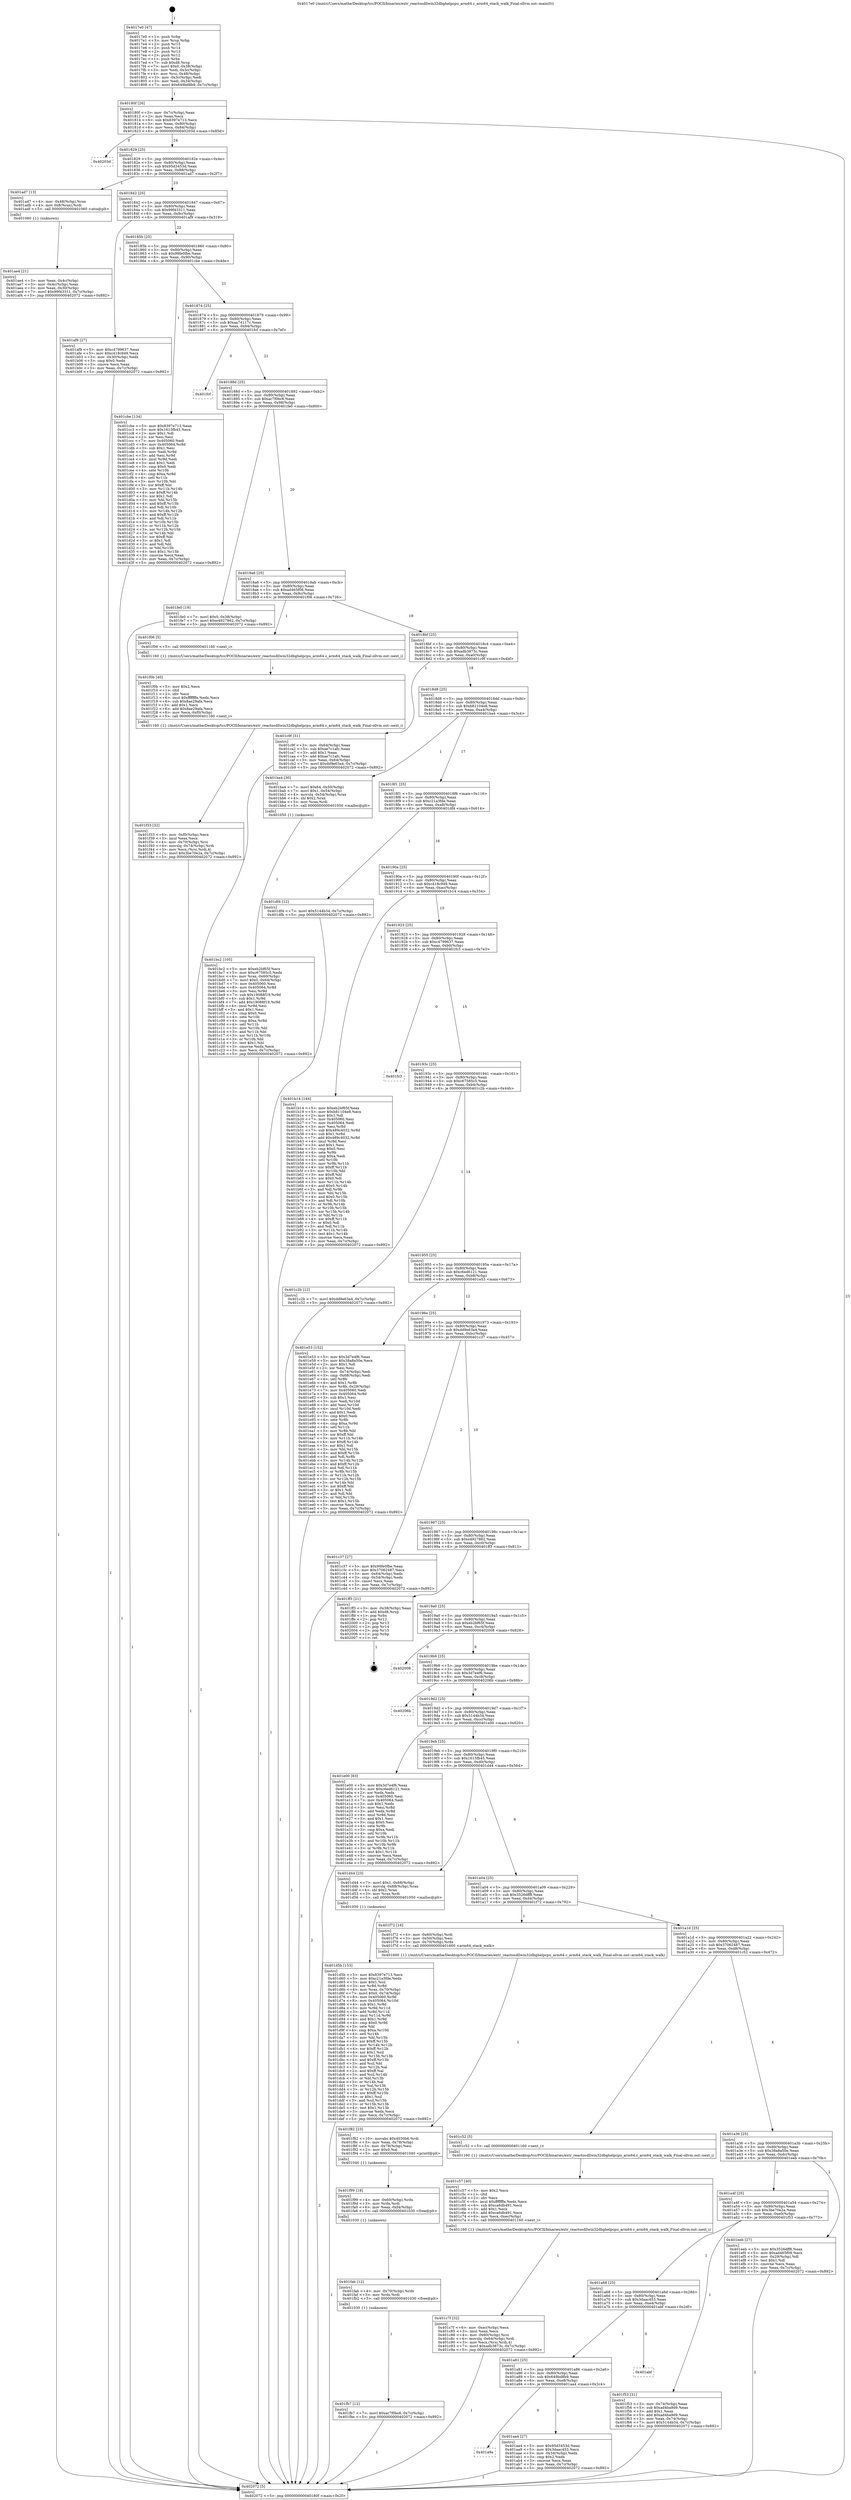 digraph "0x4017e0" {
  label = "0x4017e0 (/mnt/c/Users/mathe/Desktop/tcc/POCII/binaries/extr_reactosdllwin32dbghelpcpu_arm64.c_arm64_stack_walk_Final-ollvm.out::main(0))"
  labelloc = "t"
  node[shape=record]

  Entry [label="",width=0.3,height=0.3,shape=circle,fillcolor=black,style=filled]
  "0x40180f" [label="{
     0x40180f [26]\l
     | [instrs]\l
     &nbsp;&nbsp;0x40180f \<+3\>: mov -0x7c(%rbp),%eax\l
     &nbsp;&nbsp;0x401812 \<+2\>: mov %eax,%ecx\l
     &nbsp;&nbsp;0x401814 \<+6\>: sub $0x8397e713,%ecx\l
     &nbsp;&nbsp;0x40181a \<+3\>: mov %eax,-0x80(%rbp)\l
     &nbsp;&nbsp;0x40181d \<+6\>: mov %ecx,-0x84(%rbp)\l
     &nbsp;&nbsp;0x401823 \<+6\>: je 000000000040203d \<main+0x85d\>\l
  }"]
  "0x40203d" [label="{
     0x40203d\l
  }", style=dashed]
  "0x401829" [label="{
     0x401829 [25]\l
     | [instrs]\l
     &nbsp;&nbsp;0x401829 \<+5\>: jmp 000000000040182e \<main+0x4e\>\l
     &nbsp;&nbsp;0x40182e \<+3\>: mov -0x80(%rbp),%eax\l
     &nbsp;&nbsp;0x401831 \<+5\>: sub $0x95d3453d,%eax\l
     &nbsp;&nbsp;0x401836 \<+6\>: mov %eax,-0x88(%rbp)\l
     &nbsp;&nbsp;0x40183c \<+6\>: je 0000000000401ad7 \<main+0x2f7\>\l
  }"]
  Exit [label="",width=0.3,height=0.3,shape=circle,fillcolor=black,style=filled,peripheries=2]
  "0x401ad7" [label="{
     0x401ad7 [13]\l
     | [instrs]\l
     &nbsp;&nbsp;0x401ad7 \<+4\>: mov -0x48(%rbp),%rax\l
     &nbsp;&nbsp;0x401adb \<+4\>: mov 0x8(%rax),%rdi\l
     &nbsp;&nbsp;0x401adf \<+5\>: call 0000000000401060 \<atoi@plt\>\l
     | [calls]\l
     &nbsp;&nbsp;0x401060 \{1\} (unknown)\l
  }"]
  "0x401842" [label="{
     0x401842 [25]\l
     | [instrs]\l
     &nbsp;&nbsp;0x401842 \<+5\>: jmp 0000000000401847 \<main+0x67\>\l
     &nbsp;&nbsp;0x401847 \<+3\>: mov -0x80(%rbp),%eax\l
     &nbsp;&nbsp;0x40184a \<+5\>: sub $0x99f43311,%eax\l
     &nbsp;&nbsp;0x40184f \<+6\>: mov %eax,-0x8c(%rbp)\l
     &nbsp;&nbsp;0x401855 \<+6\>: je 0000000000401af9 \<main+0x319\>\l
  }"]
  "0x401fb7" [label="{
     0x401fb7 [12]\l
     | [instrs]\l
     &nbsp;&nbsp;0x401fb7 \<+7\>: movl $0xac7f0bc6,-0x7c(%rbp)\l
     &nbsp;&nbsp;0x401fbe \<+5\>: jmp 0000000000402072 \<main+0x892\>\l
  }"]
  "0x401af9" [label="{
     0x401af9 [27]\l
     | [instrs]\l
     &nbsp;&nbsp;0x401af9 \<+5\>: mov $0xc4799637,%eax\l
     &nbsp;&nbsp;0x401afe \<+5\>: mov $0xc418c949,%ecx\l
     &nbsp;&nbsp;0x401b03 \<+3\>: mov -0x30(%rbp),%edx\l
     &nbsp;&nbsp;0x401b06 \<+3\>: cmp $0x0,%edx\l
     &nbsp;&nbsp;0x401b09 \<+3\>: cmove %ecx,%eax\l
     &nbsp;&nbsp;0x401b0c \<+3\>: mov %eax,-0x7c(%rbp)\l
     &nbsp;&nbsp;0x401b0f \<+5\>: jmp 0000000000402072 \<main+0x892\>\l
  }"]
  "0x40185b" [label="{
     0x40185b [25]\l
     | [instrs]\l
     &nbsp;&nbsp;0x40185b \<+5\>: jmp 0000000000401860 \<main+0x80\>\l
     &nbsp;&nbsp;0x401860 \<+3\>: mov -0x80(%rbp),%eax\l
     &nbsp;&nbsp;0x401863 \<+5\>: sub $0x99fe0fbe,%eax\l
     &nbsp;&nbsp;0x401868 \<+6\>: mov %eax,-0x90(%rbp)\l
     &nbsp;&nbsp;0x40186e \<+6\>: je 0000000000401cbe \<main+0x4de\>\l
  }"]
  "0x401fab" [label="{
     0x401fab [12]\l
     | [instrs]\l
     &nbsp;&nbsp;0x401fab \<+4\>: mov -0x70(%rbp),%rdx\l
     &nbsp;&nbsp;0x401faf \<+3\>: mov %rdx,%rdi\l
     &nbsp;&nbsp;0x401fb2 \<+5\>: call 0000000000401030 \<free@plt\>\l
     | [calls]\l
     &nbsp;&nbsp;0x401030 \{1\} (unknown)\l
  }"]
  "0x401cbe" [label="{
     0x401cbe [134]\l
     | [instrs]\l
     &nbsp;&nbsp;0x401cbe \<+5\>: mov $0x8397e713,%eax\l
     &nbsp;&nbsp;0x401cc3 \<+5\>: mov $0x1615fb45,%ecx\l
     &nbsp;&nbsp;0x401cc8 \<+2\>: mov $0x1,%dl\l
     &nbsp;&nbsp;0x401cca \<+2\>: xor %esi,%esi\l
     &nbsp;&nbsp;0x401ccc \<+7\>: mov 0x405060,%edi\l
     &nbsp;&nbsp;0x401cd3 \<+8\>: mov 0x405064,%r8d\l
     &nbsp;&nbsp;0x401cdb \<+3\>: sub $0x1,%esi\l
     &nbsp;&nbsp;0x401cde \<+3\>: mov %edi,%r9d\l
     &nbsp;&nbsp;0x401ce1 \<+3\>: add %esi,%r9d\l
     &nbsp;&nbsp;0x401ce4 \<+4\>: imul %r9d,%edi\l
     &nbsp;&nbsp;0x401ce8 \<+3\>: and $0x1,%edi\l
     &nbsp;&nbsp;0x401ceb \<+3\>: cmp $0x0,%edi\l
     &nbsp;&nbsp;0x401cee \<+4\>: sete %r10b\l
     &nbsp;&nbsp;0x401cf2 \<+4\>: cmp $0xa,%r8d\l
     &nbsp;&nbsp;0x401cf6 \<+4\>: setl %r11b\l
     &nbsp;&nbsp;0x401cfa \<+3\>: mov %r10b,%bl\l
     &nbsp;&nbsp;0x401cfd \<+3\>: xor $0xff,%bl\l
     &nbsp;&nbsp;0x401d00 \<+3\>: mov %r11b,%r14b\l
     &nbsp;&nbsp;0x401d03 \<+4\>: xor $0xff,%r14b\l
     &nbsp;&nbsp;0x401d07 \<+3\>: xor $0x1,%dl\l
     &nbsp;&nbsp;0x401d0a \<+3\>: mov %bl,%r15b\l
     &nbsp;&nbsp;0x401d0d \<+4\>: and $0xff,%r15b\l
     &nbsp;&nbsp;0x401d11 \<+3\>: and %dl,%r10b\l
     &nbsp;&nbsp;0x401d14 \<+3\>: mov %r14b,%r12b\l
     &nbsp;&nbsp;0x401d17 \<+4\>: and $0xff,%r12b\l
     &nbsp;&nbsp;0x401d1b \<+3\>: and %dl,%r11b\l
     &nbsp;&nbsp;0x401d1e \<+3\>: or %r10b,%r15b\l
     &nbsp;&nbsp;0x401d21 \<+3\>: or %r11b,%r12b\l
     &nbsp;&nbsp;0x401d24 \<+3\>: xor %r12b,%r15b\l
     &nbsp;&nbsp;0x401d27 \<+3\>: or %r14b,%bl\l
     &nbsp;&nbsp;0x401d2a \<+3\>: xor $0xff,%bl\l
     &nbsp;&nbsp;0x401d2d \<+3\>: or $0x1,%dl\l
     &nbsp;&nbsp;0x401d30 \<+2\>: and %dl,%bl\l
     &nbsp;&nbsp;0x401d32 \<+3\>: or %bl,%r15b\l
     &nbsp;&nbsp;0x401d35 \<+4\>: test $0x1,%r15b\l
     &nbsp;&nbsp;0x401d39 \<+3\>: cmovne %ecx,%eax\l
     &nbsp;&nbsp;0x401d3c \<+3\>: mov %eax,-0x7c(%rbp)\l
     &nbsp;&nbsp;0x401d3f \<+5\>: jmp 0000000000402072 \<main+0x892\>\l
  }"]
  "0x401874" [label="{
     0x401874 [25]\l
     | [instrs]\l
     &nbsp;&nbsp;0x401874 \<+5\>: jmp 0000000000401879 \<main+0x99\>\l
     &nbsp;&nbsp;0x401879 \<+3\>: mov -0x80(%rbp),%eax\l
     &nbsp;&nbsp;0x40187c \<+5\>: sub $0xaa74117c,%eax\l
     &nbsp;&nbsp;0x401881 \<+6\>: mov %eax,-0x94(%rbp)\l
     &nbsp;&nbsp;0x401887 \<+6\>: je 0000000000401fcf \<main+0x7ef\>\l
  }"]
  "0x401f99" [label="{
     0x401f99 [18]\l
     | [instrs]\l
     &nbsp;&nbsp;0x401f99 \<+4\>: mov -0x60(%rbp),%rdx\l
     &nbsp;&nbsp;0x401f9d \<+3\>: mov %rdx,%rdi\l
     &nbsp;&nbsp;0x401fa0 \<+6\>: mov %eax,-0xf4(%rbp)\l
     &nbsp;&nbsp;0x401fa6 \<+5\>: call 0000000000401030 \<free@plt\>\l
     | [calls]\l
     &nbsp;&nbsp;0x401030 \{1\} (unknown)\l
  }"]
  "0x401fcf" [label="{
     0x401fcf\l
  }", style=dashed]
  "0x40188d" [label="{
     0x40188d [25]\l
     | [instrs]\l
     &nbsp;&nbsp;0x40188d \<+5\>: jmp 0000000000401892 \<main+0xb2\>\l
     &nbsp;&nbsp;0x401892 \<+3\>: mov -0x80(%rbp),%eax\l
     &nbsp;&nbsp;0x401895 \<+5\>: sub $0xac7f0bc6,%eax\l
     &nbsp;&nbsp;0x40189a \<+6\>: mov %eax,-0x98(%rbp)\l
     &nbsp;&nbsp;0x4018a0 \<+6\>: je 0000000000401fe0 \<main+0x800\>\l
  }"]
  "0x401f82" [label="{
     0x401f82 [23]\l
     | [instrs]\l
     &nbsp;&nbsp;0x401f82 \<+10\>: movabs $0x4030b6,%rdi\l
     &nbsp;&nbsp;0x401f8c \<+3\>: mov %eax,-0x78(%rbp)\l
     &nbsp;&nbsp;0x401f8f \<+3\>: mov -0x78(%rbp),%esi\l
     &nbsp;&nbsp;0x401f92 \<+2\>: mov $0x0,%al\l
     &nbsp;&nbsp;0x401f94 \<+5\>: call 0000000000401040 \<printf@plt\>\l
     | [calls]\l
     &nbsp;&nbsp;0x401040 \{1\} (unknown)\l
  }"]
  "0x401fe0" [label="{
     0x401fe0 [19]\l
     | [instrs]\l
     &nbsp;&nbsp;0x401fe0 \<+7\>: movl $0x0,-0x38(%rbp)\l
     &nbsp;&nbsp;0x401fe7 \<+7\>: movl $0xe4927862,-0x7c(%rbp)\l
     &nbsp;&nbsp;0x401fee \<+5\>: jmp 0000000000402072 \<main+0x892\>\l
  }"]
  "0x4018a6" [label="{
     0x4018a6 [25]\l
     | [instrs]\l
     &nbsp;&nbsp;0x4018a6 \<+5\>: jmp 00000000004018ab \<main+0xcb\>\l
     &nbsp;&nbsp;0x4018ab \<+3\>: mov -0x80(%rbp),%eax\l
     &nbsp;&nbsp;0x4018ae \<+5\>: sub $0xad465f08,%eax\l
     &nbsp;&nbsp;0x4018b3 \<+6\>: mov %eax,-0x9c(%rbp)\l
     &nbsp;&nbsp;0x4018b9 \<+6\>: je 0000000000401f06 \<main+0x726\>\l
  }"]
  "0x401f33" [label="{
     0x401f33 [32]\l
     | [instrs]\l
     &nbsp;&nbsp;0x401f33 \<+6\>: mov -0xf0(%rbp),%ecx\l
     &nbsp;&nbsp;0x401f39 \<+3\>: imul %eax,%ecx\l
     &nbsp;&nbsp;0x401f3c \<+4\>: mov -0x70(%rbp),%rsi\l
     &nbsp;&nbsp;0x401f40 \<+4\>: movslq -0x74(%rbp),%rdi\l
     &nbsp;&nbsp;0x401f44 \<+3\>: mov %ecx,(%rsi,%rdi,4)\l
     &nbsp;&nbsp;0x401f47 \<+7\>: movl $0x3be70e2a,-0x7c(%rbp)\l
     &nbsp;&nbsp;0x401f4e \<+5\>: jmp 0000000000402072 \<main+0x892\>\l
  }"]
  "0x401f06" [label="{
     0x401f06 [5]\l
     | [instrs]\l
     &nbsp;&nbsp;0x401f06 \<+5\>: call 0000000000401160 \<next_i\>\l
     | [calls]\l
     &nbsp;&nbsp;0x401160 \{1\} (/mnt/c/Users/mathe/Desktop/tcc/POCII/binaries/extr_reactosdllwin32dbghelpcpu_arm64.c_arm64_stack_walk_Final-ollvm.out::next_i)\l
  }"]
  "0x4018bf" [label="{
     0x4018bf [25]\l
     | [instrs]\l
     &nbsp;&nbsp;0x4018bf \<+5\>: jmp 00000000004018c4 \<main+0xe4\>\l
     &nbsp;&nbsp;0x4018c4 \<+3\>: mov -0x80(%rbp),%eax\l
     &nbsp;&nbsp;0x4018c7 \<+5\>: sub $0xadb3873c,%eax\l
     &nbsp;&nbsp;0x4018cc \<+6\>: mov %eax,-0xa0(%rbp)\l
     &nbsp;&nbsp;0x4018d2 \<+6\>: je 0000000000401c9f \<main+0x4bf\>\l
  }"]
  "0x401f0b" [label="{
     0x401f0b [40]\l
     | [instrs]\l
     &nbsp;&nbsp;0x401f0b \<+5\>: mov $0x2,%ecx\l
     &nbsp;&nbsp;0x401f10 \<+1\>: cltd\l
     &nbsp;&nbsp;0x401f11 \<+2\>: idiv %ecx\l
     &nbsp;&nbsp;0x401f13 \<+6\>: imul $0xfffffffe,%edx,%ecx\l
     &nbsp;&nbsp;0x401f19 \<+6\>: sub $0x8ae29afa,%ecx\l
     &nbsp;&nbsp;0x401f1f \<+3\>: add $0x1,%ecx\l
     &nbsp;&nbsp;0x401f22 \<+6\>: add $0x8ae29afa,%ecx\l
     &nbsp;&nbsp;0x401f28 \<+6\>: mov %ecx,-0xf0(%rbp)\l
     &nbsp;&nbsp;0x401f2e \<+5\>: call 0000000000401160 \<next_i\>\l
     | [calls]\l
     &nbsp;&nbsp;0x401160 \{1\} (/mnt/c/Users/mathe/Desktop/tcc/POCII/binaries/extr_reactosdllwin32dbghelpcpu_arm64.c_arm64_stack_walk_Final-ollvm.out::next_i)\l
  }"]
  "0x401c9f" [label="{
     0x401c9f [31]\l
     | [instrs]\l
     &nbsp;&nbsp;0x401c9f \<+3\>: mov -0x64(%rbp),%eax\l
     &nbsp;&nbsp;0x401ca2 \<+5\>: sub $0xae7c1afc,%eax\l
     &nbsp;&nbsp;0x401ca7 \<+3\>: add $0x1,%eax\l
     &nbsp;&nbsp;0x401caa \<+5\>: add $0xae7c1afc,%eax\l
     &nbsp;&nbsp;0x401caf \<+3\>: mov %eax,-0x64(%rbp)\l
     &nbsp;&nbsp;0x401cb2 \<+7\>: movl $0xdd9e63a4,-0x7c(%rbp)\l
     &nbsp;&nbsp;0x401cb9 \<+5\>: jmp 0000000000402072 \<main+0x892\>\l
  }"]
  "0x4018d8" [label="{
     0x4018d8 [25]\l
     | [instrs]\l
     &nbsp;&nbsp;0x4018d8 \<+5\>: jmp 00000000004018dd \<main+0xfd\>\l
     &nbsp;&nbsp;0x4018dd \<+3\>: mov -0x80(%rbp),%eax\l
     &nbsp;&nbsp;0x4018e0 \<+5\>: sub $0xb81104e8,%eax\l
     &nbsp;&nbsp;0x4018e5 \<+6\>: mov %eax,-0xa4(%rbp)\l
     &nbsp;&nbsp;0x4018eb \<+6\>: je 0000000000401ba4 \<main+0x3c4\>\l
  }"]
  "0x401d5b" [label="{
     0x401d5b [153]\l
     | [instrs]\l
     &nbsp;&nbsp;0x401d5b \<+5\>: mov $0x8397e713,%ecx\l
     &nbsp;&nbsp;0x401d60 \<+5\>: mov $0xc21a3fde,%edx\l
     &nbsp;&nbsp;0x401d65 \<+3\>: mov $0x1,%sil\l
     &nbsp;&nbsp;0x401d68 \<+3\>: xor %r8d,%r8d\l
     &nbsp;&nbsp;0x401d6b \<+4\>: mov %rax,-0x70(%rbp)\l
     &nbsp;&nbsp;0x401d6f \<+7\>: movl $0x0,-0x74(%rbp)\l
     &nbsp;&nbsp;0x401d76 \<+8\>: mov 0x405060,%r9d\l
     &nbsp;&nbsp;0x401d7e \<+8\>: mov 0x405064,%r10d\l
     &nbsp;&nbsp;0x401d86 \<+4\>: sub $0x1,%r8d\l
     &nbsp;&nbsp;0x401d8a \<+3\>: mov %r9d,%r11d\l
     &nbsp;&nbsp;0x401d8d \<+3\>: add %r8d,%r11d\l
     &nbsp;&nbsp;0x401d90 \<+4\>: imul %r11d,%r9d\l
     &nbsp;&nbsp;0x401d94 \<+4\>: and $0x1,%r9d\l
     &nbsp;&nbsp;0x401d98 \<+4\>: cmp $0x0,%r9d\l
     &nbsp;&nbsp;0x401d9c \<+3\>: sete %bl\l
     &nbsp;&nbsp;0x401d9f \<+4\>: cmp $0xa,%r10d\l
     &nbsp;&nbsp;0x401da3 \<+4\>: setl %r14b\l
     &nbsp;&nbsp;0x401da7 \<+3\>: mov %bl,%r15b\l
     &nbsp;&nbsp;0x401daa \<+4\>: xor $0xff,%r15b\l
     &nbsp;&nbsp;0x401dae \<+3\>: mov %r14b,%r12b\l
     &nbsp;&nbsp;0x401db1 \<+4\>: xor $0xff,%r12b\l
     &nbsp;&nbsp;0x401db5 \<+4\>: xor $0x1,%sil\l
     &nbsp;&nbsp;0x401db9 \<+3\>: mov %r15b,%r13b\l
     &nbsp;&nbsp;0x401dbc \<+4\>: and $0xff,%r13b\l
     &nbsp;&nbsp;0x401dc0 \<+3\>: and %sil,%bl\l
     &nbsp;&nbsp;0x401dc3 \<+3\>: mov %r12b,%al\l
     &nbsp;&nbsp;0x401dc6 \<+2\>: and $0xff,%al\l
     &nbsp;&nbsp;0x401dc8 \<+3\>: and %sil,%r14b\l
     &nbsp;&nbsp;0x401dcb \<+3\>: or %bl,%r13b\l
     &nbsp;&nbsp;0x401dce \<+3\>: or %r14b,%al\l
     &nbsp;&nbsp;0x401dd1 \<+3\>: xor %al,%r13b\l
     &nbsp;&nbsp;0x401dd4 \<+3\>: or %r12b,%r15b\l
     &nbsp;&nbsp;0x401dd7 \<+4\>: xor $0xff,%r15b\l
     &nbsp;&nbsp;0x401ddb \<+4\>: or $0x1,%sil\l
     &nbsp;&nbsp;0x401ddf \<+3\>: and %sil,%r15b\l
     &nbsp;&nbsp;0x401de2 \<+3\>: or %r15b,%r13b\l
     &nbsp;&nbsp;0x401de5 \<+4\>: test $0x1,%r13b\l
     &nbsp;&nbsp;0x401de9 \<+3\>: cmovne %edx,%ecx\l
     &nbsp;&nbsp;0x401dec \<+3\>: mov %ecx,-0x7c(%rbp)\l
     &nbsp;&nbsp;0x401def \<+5\>: jmp 0000000000402072 \<main+0x892\>\l
  }"]
  "0x401ba4" [label="{
     0x401ba4 [30]\l
     | [instrs]\l
     &nbsp;&nbsp;0x401ba4 \<+7\>: movl $0x64,-0x50(%rbp)\l
     &nbsp;&nbsp;0x401bab \<+7\>: movl $0x1,-0x54(%rbp)\l
     &nbsp;&nbsp;0x401bb2 \<+4\>: movslq -0x54(%rbp),%rax\l
     &nbsp;&nbsp;0x401bb6 \<+4\>: shl $0x2,%rax\l
     &nbsp;&nbsp;0x401bba \<+3\>: mov %rax,%rdi\l
     &nbsp;&nbsp;0x401bbd \<+5\>: call 0000000000401050 \<malloc@plt\>\l
     | [calls]\l
     &nbsp;&nbsp;0x401050 \{1\} (unknown)\l
  }"]
  "0x4018f1" [label="{
     0x4018f1 [25]\l
     | [instrs]\l
     &nbsp;&nbsp;0x4018f1 \<+5\>: jmp 00000000004018f6 \<main+0x116\>\l
     &nbsp;&nbsp;0x4018f6 \<+3\>: mov -0x80(%rbp),%eax\l
     &nbsp;&nbsp;0x4018f9 \<+5\>: sub $0xc21a3fde,%eax\l
     &nbsp;&nbsp;0x4018fe \<+6\>: mov %eax,-0xa8(%rbp)\l
     &nbsp;&nbsp;0x401904 \<+6\>: je 0000000000401df4 \<main+0x614\>\l
  }"]
  "0x401c7f" [label="{
     0x401c7f [32]\l
     | [instrs]\l
     &nbsp;&nbsp;0x401c7f \<+6\>: mov -0xec(%rbp),%ecx\l
     &nbsp;&nbsp;0x401c85 \<+3\>: imul %eax,%ecx\l
     &nbsp;&nbsp;0x401c88 \<+4\>: mov -0x60(%rbp),%rsi\l
     &nbsp;&nbsp;0x401c8c \<+4\>: movslq -0x64(%rbp),%rdi\l
     &nbsp;&nbsp;0x401c90 \<+3\>: mov %ecx,(%rsi,%rdi,4)\l
     &nbsp;&nbsp;0x401c93 \<+7\>: movl $0xadb3873c,-0x7c(%rbp)\l
     &nbsp;&nbsp;0x401c9a \<+5\>: jmp 0000000000402072 \<main+0x892\>\l
  }"]
  "0x401df4" [label="{
     0x401df4 [12]\l
     | [instrs]\l
     &nbsp;&nbsp;0x401df4 \<+7\>: movl $0x5144b34,-0x7c(%rbp)\l
     &nbsp;&nbsp;0x401dfb \<+5\>: jmp 0000000000402072 \<main+0x892\>\l
  }"]
  "0x40190a" [label="{
     0x40190a [25]\l
     | [instrs]\l
     &nbsp;&nbsp;0x40190a \<+5\>: jmp 000000000040190f \<main+0x12f\>\l
     &nbsp;&nbsp;0x40190f \<+3\>: mov -0x80(%rbp),%eax\l
     &nbsp;&nbsp;0x401912 \<+5\>: sub $0xc418c949,%eax\l
     &nbsp;&nbsp;0x401917 \<+6\>: mov %eax,-0xac(%rbp)\l
     &nbsp;&nbsp;0x40191d \<+6\>: je 0000000000401b14 \<main+0x334\>\l
  }"]
  "0x401c57" [label="{
     0x401c57 [40]\l
     | [instrs]\l
     &nbsp;&nbsp;0x401c57 \<+5\>: mov $0x2,%ecx\l
     &nbsp;&nbsp;0x401c5c \<+1\>: cltd\l
     &nbsp;&nbsp;0x401c5d \<+2\>: idiv %ecx\l
     &nbsp;&nbsp;0x401c5f \<+6\>: imul $0xfffffffe,%edx,%ecx\l
     &nbsp;&nbsp;0x401c65 \<+6\>: sub $0xca6db491,%ecx\l
     &nbsp;&nbsp;0x401c6b \<+3\>: add $0x1,%ecx\l
     &nbsp;&nbsp;0x401c6e \<+6\>: add $0xca6db491,%ecx\l
     &nbsp;&nbsp;0x401c74 \<+6\>: mov %ecx,-0xec(%rbp)\l
     &nbsp;&nbsp;0x401c7a \<+5\>: call 0000000000401160 \<next_i\>\l
     | [calls]\l
     &nbsp;&nbsp;0x401160 \{1\} (/mnt/c/Users/mathe/Desktop/tcc/POCII/binaries/extr_reactosdllwin32dbghelpcpu_arm64.c_arm64_stack_walk_Final-ollvm.out::next_i)\l
  }"]
  "0x401b14" [label="{
     0x401b14 [144]\l
     | [instrs]\l
     &nbsp;&nbsp;0x401b14 \<+5\>: mov $0xeb2bf65f,%eax\l
     &nbsp;&nbsp;0x401b19 \<+5\>: mov $0xb81104e8,%ecx\l
     &nbsp;&nbsp;0x401b1e \<+2\>: mov $0x1,%dl\l
     &nbsp;&nbsp;0x401b20 \<+7\>: mov 0x405060,%esi\l
     &nbsp;&nbsp;0x401b27 \<+7\>: mov 0x405064,%edi\l
     &nbsp;&nbsp;0x401b2e \<+3\>: mov %esi,%r8d\l
     &nbsp;&nbsp;0x401b31 \<+7\>: sub $0x489c4032,%r8d\l
     &nbsp;&nbsp;0x401b38 \<+4\>: sub $0x1,%r8d\l
     &nbsp;&nbsp;0x401b3c \<+7\>: add $0x489c4032,%r8d\l
     &nbsp;&nbsp;0x401b43 \<+4\>: imul %r8d,%esi\l
     &nbsp;&nbsp;0x401b47 \<+3\>: and $0x1,%esi\l
     &nbsp;&nbsp;0x401b4a \<+3\>: cmp $0x0,%esi\l
     &nbsp;&nbsp;0x401b4d \<+4\>: sete %r9b\l
     &nbsp;&nbsp;0x401b51 \<+3\>: cmp $0xa,%edi\l
     &nbsp;&nbsp;0x401b54 \<+4\>: setl %r10b\l
     &nbsp;&nbsp;0x401b58 \<+3\>: mov %r9b,%r11b\l
     &nbsp;&nbsp;0x401b5b \<+4\>: xor $0xff,%r11b\l
     &nbsp;&nbsp;0x401b5f \<+3\>: mov %r10b,%bl\l
     &nbsp;&nbsp;0x401b62 \<+3\>: xor $0xff,%bl\l
     &nbsp;&nbsp;0x401b65 \<+3\>: xor $0x0,%dl\l
     &nbsp;&nbsp;0x401b68 \<+3\>: mov %r11b,%r14b\l
     &nbsp;&nbsp;0x401b6b \<+4\>: and $0x0,%r14b\l
     &nbsp;&nbsp;0x401b6f \<+3\>: and %dl,%r9b\l
     &nbsp;&nbsp;0x401b72 \<+3\>: mov %bl,%r15b\l
     &nbsp;&nbsp;0x401b75 \<+4\>: and $0x0,%r15b\l
     &nbsp;&nbsp;0x401b79 \<+3\>: and %dl,%r10b\l
     &nbsp;&nbsp;0x401b7c \<+3\>: or %r9b,%r14b\l
     &nbsp;&nbsp;0x401b7f \<+3\>: or %r10b,%r15b\l
     &nbsp;&nbsp;0x401b82 \<+3\>: xor %r15b,%r14b\l
     &nbsp;&nbsp;0x401b85 \<+3\>: or %bl,%r11b\l
     &nbsp;&nbsp;0x401b88 \<+4\>: xor $0xff,%r11b\l
     &nbsp;&nbsp;0x401b8c \<+3\>: or $0x0,%dl\l
     &nbsp;&nbsp;0x401b8f \<+3\>: and %dl,%r11b\l
     &nbsp;&nbsp;0x401b92 \<+3\>: or %r11b,%r14b\l
     &nbsp;&nbsp;0x401b95 \<+4\>: test $0x1,%r14b\l
     &nbsp;&nbsp;0x401b99 \<+3\>: cmovne %ecx,%eax\l
     &nbsp;&nbsp;0x401b9c \<+3\>: mov %eax,-0x7c(%rbp)\l
     &nbsp;&nbsp;0x401b9f \<+5\>: jmp 0000000000402072 \<main+0x892\>\l
  }"]
  "0x401923" [label="{
     0x401923 [25]\l
     | [instrs]\l
     &nbsp;&nbsp;0x401923 \<+5\>: jmp 0000000000401928 \<main+0x148\>\l
     &nbsp;&nbsp;0x401928 \<+3\>: mov -0x80(%rbp),%eax\l
     &nbsp;&nbsp;0x40192b \<+5\>: sub $0xc4799637,%eax\l
     &nbsp;&nbsp;0x401930 \<+6\>: mov %eax,-0xb0(%rbp)\l
     &nbsp;&nbsp;0x401936 \<+6\>: je 0000000000401fc3 \<main+0x7e3\>\l
  }"]
  "0x401bc2" [label="{
     0x401bc2 [105]\l
     | [instrs]\l
     &nbsp;&nbsp;0x401bc2 \<+5\>: mov $0xeb2bf65f,%ecx\l
     &nbsp;&nbsp;0x401bc7 \<+5\>: mov $0xc67585c5,%edx\l
     &nbsp;&nbsp;0x401bcc \<+4\>: mov %rax,-0x60(%rbp)\l
     &nbsp;&nbsp;0x401bd0 \<+7\>: movl $0x0,-0x64(%rbp)\l
     &nbsp;&nbsp;0x401bd7 \<+7\>: mov 0x405060,%esi\l
     &nbsp;&nbsp;0x401bde \<+8\>: mov 0x405064,%r8d\l
     &nbsp;&nbsp;0x401be6 \<+3\>: mov %esi,%r9d\l
     &nbsp;&nbsp;0x401be9 \<+7\>: sub $0x19088f19,%r9d\l
     &nbsp;&nbsp;0x401bf0 \<+4\>: sub $0x1,%r9d\l
     &nbsp;&nbsp;0x401bf4 \<+7\>: add $0x19088f19,%r9d\l
     &nbsp;&nbsp;0x401bfb \<+4\>: imul %r9d,%esi\l
     &nbsp;&nbsp;0x401bff \<+3\>: and $0x1,%esi\l
     &nbsp;&nbsp;0x401c02 \<+3\>: cmp $0x0,%esi\l
     &nbsp;&nbsp;0x401c05 \<+4\>: sete %r10b\l
     &nbsp;&nbsp;0x401c09 \<+4\>: cmp $0xa,%r8d\l
     &nbsp;&nbsp;0x401c0d \<+4\>: setl %r11b\l
     &nbsp;&nbsp;0x401c11 \<+3\>: mov %r10b,%bl\l
     &nbsp;&nbsp;0x401c14 \<+3\>: and %r11b,%bl\l
     &nbsp;&nbsp;0x401c17 \<+3\>: xor %r11b,%r10b\l
     &nbsp;&nbsp;0x401c1a \<+3\>: or %r10b,%bl\l
     &nbsp;&nbsp;0x401c1d \<+3\>: test $0x1,%bl\l
     &nbsp;&nbsp;0x401c20 \<+3\>: cmovne %edx,%ecx\l
     &nbsp;&nbsp;0x401c23 \<+3\>: mov %ecx,-0x7c(%rbp)\l
     &nbsp;&nbsp;0x401c26 \<+5\>: jmp 0000000000402072 \<main+0x892\>\l
  }"]
  "0x401fc3" [label="{
     0x401fc3\l
  }", style=dashed]
  "0x40193c" [label="{
     0x40193c [25]\l
     | [instrs]\l
     &nbsp;&nbsp;0x40193c \<+5\>: jmp 0000000000401941 \<main+0x161\>\l
     &nbsp;&nbsp;0x401941 \<+3\>: mov -0x80(%rbp),%eax\l
     &nbsp;&nbsp;0x401944 \<+5\>: sub $0xc67585c5,%eax\l
     &nbsp;&nbsp;0x401949 \<+6\>: mov %eax,-0xb4(%rbp)\l
     &nbsp;&nbsp;0x40194f \<+6\>: je 0000000000401c2b \<main+0x44b\>\l
  }"]
  "0x401ae4" [label="{
     0x401ae4 [21]\l
     | [instrs]\l
     &nbsp;&nbsp;0x401ae4 \<+3\>: mov %eax,-0x4c(%rbp)\l
     &nbsp;&nbsp;0x401ae7 \<+3\>: mov -0x4c(%rbp),%eax\l
     &nbsp;&nbsp;0x401aea \<+3\>: mov %eax,-0x30(%rbp)\l
     &nbsp;&nbsp;0x401aed \<+7\>: movl $0x99f43311,-0x7c(%rbp)\l
     &nbsp;&nbsp;0x401af4 \<+5\>: jmp 0000000000402072 \<main+0x892\>\l
  }"]
  "0x401c2b" [label="{
     0x401c2b [12]\l
     | [instrs]\l
     &nbsp;&nbsp;0x401c2b \<+7\>: movl $0xdd9e63a4,-0x7c(%rbp)\l
     &nbsp;&nbsp;0x401c32 \<+5\>: jmp 0000000000402072 \<main+0x892\>\l
  }"]
  "0x401955" [label="{
     0x401955 [25]\l
     | [instrs]\l
     &nbsp;&nbsp;0x401955 \<+5\>: jmp 000000000040195a \<main+0x17a\>\l
     &nbsp;&nbsp;0x40195a \<+3\>: mov -0x80(%rbp),%eax\l
     &nbsp;&nbsp;0x40195d \<+5\>: sub $0xc6ed6121,%eax\l
     &nbsp;&nbsp;0x401962 \<+6\>: mov %eax,-0xb8(%rbp)\l
     &nbsp;&nbsp;0x401968 \<+6\>: je 0000000000401e53 \<main+0x673\>\l
  }"]
  "0x4017e0" [label="{
     0x4017e0 [47]\l
     | [instrs]\l
     &nbsp;&nbsp;0x4017e0 \<+1\>: push %rbp\l
     &nbsp;&nbsp;0x4017e1 \<+3\>: mov %rsp,%rbp\l
     &nbsp;&nbsp;0x4017e4 \<+2\>: push %r15\l
     &nbsp;&nbsp;0x4017e6 \<+2\>: push %r14\l
     &nbsp;&nbsp;0x4017e8 \<+2\>: push %r13\l
     &nbsp;&nbsp;0x4017ea \<+2\>: push %r12\l
     &nbsp;&nbsp;0x4017ec \<+1\>: push %rbx\l
     &nbsp;&nbsp;0x4017ed \<+7\>: sub $0xd8,%rsp\l
     &nbsp;&nbsp;0x4017f4 \<+7\>: movl $0x0,-0x38(%rbp)\l
     &nbsp;&nbsp;0x4017fb \<+3\>: mov %edi,-0x3c(%rbp)\l
     &nbsp;&nbsp;0x4017fe \<+4\>: mov %rsi,-0x48(%rbp)\l
     &nbsp;&nbsp;0x401802 \<+3\>: mov -0x3c(%rbp),%edi\l
     &nbsp;&nbsp;0x401805 \<+3\>: mov %edi,-0x34(%rbp)\l
     &nbsp;&nbsp;0x401808 \<+7\>: movl $0x649bd8b9,-0x7c(%rbp)\l
  }"]
  "0x401e53" [label="{
     0x401e53 [152]\l
     | [instrs]\l
     &nbsp;&nbsp;0x401e53 \<+5\>: mov $0x3d7e4f6,%eax\l
     &nbsp;&nbsp;0x401e58 \<+5\>: mov $0x38a8a50e,%ecx\l
     &nbsp;&nbsp;0x401e5d \<+2\>: mov $0x1,%dl\l
     &nbsp;&nbsp;0x401e5f \<+2\>: xor %esi,%esi\l
     &nbsp;&nbsp;0x401e61 \<+3\>: mov -0x74(%rbp),%edi\l
     &nbsp;&nbsp;0x401e64 \<+3\>: cmp -0x68(%rbp),%edi\l
     &nbsp;&nbsp;0x401e67 \<+4\>: setl %r8b\l
     &nbsp;&nbsp;0x401e6b \<+4\>: and $0x1,%r8b\l
     &nbsp;&nbsp;0x401e6f \<+4\>: mov %r8b,-0x29(%rbp)\l
     &nbsp;&nbsp;0x401e73 \<+7\>: mov 0x405060,%edi\l
     &nbsp;&nbsp;0x401e7a \<+8\>: mov 0x405064,%r9d\l
     &nbsp;&nbsp;0x401e82 \<+3\>: sub $0x1,%esi\l
     &nbsp;&nbsp;0x401e85 \<+3\>: mov %edi,%r10d\l
     &nbsp;&nbsp;0x401e88 \<+3\>: add %esi,%r10d\l
     &nbsp;&nbsp;0x401e8b \<+4\>: imul %r10d,%edi\l
     &nbsp;&nbsp;0x401e8f \<+3\>: and $0x1,%edi\l
     &nbsp;&nbsp;0x401e92 \<+3\>: cmp $0x0,%edi\l
     &nbsp;&nbsp;0x401e95 \<+4\>: sete %r8b\l
     &nbsp;&nbsp;0x401e99 \<+4\>: cmp $0xa,%r9d\l
     &nbsp;&nbsp;0x401e9d \<+4\>: setl %r11b\l
     &nbsp;&nbsp;0x401ea1 \<+3\>: mov %r8b,%bl\l
     &nbsp;&nbsp;0x401ea4 \<+3\>: xor $0xff,%bl\l
     &nbsp;&nbsp;0x401ea7 \<+3\>: mov %r11b,%r14b\l
     &nbsp;&nbsp;0x401eaa \<+4\>: xor $0xff,%r14b\l
     &nbsp;&nbsp;0x401eae \<+3\>: xor $0x1,%dl\l
     &nbsp;&nbsp;0x401eb1 \<+3\>: mov %bl,%r15b\l
     &nbsp;&nbsp;0x401eb4 \<+4\>: and $0xff,%r15b\l
     &nbsp;&nbsp;0x401eb8 \<+3\>: and %dl,%r8b\l
     &nbsp;&nbsp;0x401ebb \<+3\>: mov %r14b,%r12b\l
     &nbsp;&nbsp;0x401ebe \<+4\>: and $0xff,%r12b\l
     &nbsp;&nbsp;0x401ec2 \<+3\>: and %dl,%r11b\l
     &nbsp;&nbsp;0x401ec5 \<+3\>: or %r8b,%r15b\l
     &nbsp;&nbsp;0x401ec8 \<+3\>: or %r11b,%r12b\l
     &nbsp;&nbsp;0x401ecb \<+3\>: xor %r12b,%r15b\l
     &nbsp;&nbsp;0x401ece \<+3\>: or %r14b,%bl\l
     &nbsp;&nbsp;0x401ed1 \<+3\>: xor $0xff,%bl\l
     &nbsp;&nbsp;0x401ed4 \<+3\>: or $0x1,%dl\l
     &nbsp;&nbsp;0x401ed7 \<+2\>: and %dl,%bl\l
     &nbsp;&nbsp;0x401ed9 \<+3\>: or %bl,%r15b\l
     &nbsp;&nbsp;0x401edc \<+4\>: test $0x1,%r15b\l
     &nbsp;&nbsp;0x401ee0 \<+3\>: cmovne %ecx,%eax\l
     &nbsp;&nbsp;0x401ee3 \<+3\>: mov %eax,-0x7c(%rbp)\l
     &nbsp;&nbsp;0x401ee6 \<+5\>: jmp 0000000000402072 \<main+0x892\>\l
  }"]
  "0x40196e" [label="{
     0x40196e [25]\l
     | [instrs]\l
     &nbsp;&nbsp;0x40196e \<+5\>: jmp 0000000000401973 \<main+0x193\>\l
     &nbsp;&nbsp;0x401973 \<+3\>: mov -0x80(%rbp),%eax\l
     &nbsp;&nbsp;0x401976 \<+5\>: sub $0xdd9e63a4,%eax\l
     &nbsp;&nbsp;0x40197b \<+6\>: mov %eax,-0xbc(%rbp)\l
     &nbsp;&nbsp;0x401981 \<+6\>: je 0000000000401c37 \<main+0x457\>\l
  }"]
  "0x402072" [label="{
     0x402072 [5]\l
     | [instrs]\l
     &nbsp;&nbsp;0x402072 \<+5\>: jmp 000000000040180f \<main+0x2f\>\l
  }"]
  "0x401c37" [label="{
     0x401c37 [27]\l
     | [instrs]\l
     &nbsp;&nbsp;0x401c37 \<+5\>: mov $0x99fe0fbe,%eax\l
     &nbsp;&nbsp;0x401c3c \<+5\>: mov $0x37062487,%ecx\l
     &nbsp;&nbsp;0x401c41 \<+3\>: mov -0x64(%rbp),%edx\l
     &nbsp;&nbsp;0x401c44 \<+3\>: cmp -0x54(%rbp),%edx\l
     &nbsp;&nbsp;0x401c47 \<+3\>: cmovl %ecx,%eax\l
     &nbsp;&nbsp;0x401c4a \<+3\>: mov %eax,-0x7c(%rbp)\l
     &nbsp;&nbsp;0x401c4d \<+5\>: jmp 0000000000402072 \<main+0x892\>\l
  }"]
  "0x401987" [label="{
     0x401987 [25]\l
     | [instrs]\l
     &nbsp;&nbsp;0x401987 \<+5\>: jmp 000000000040198c \<main+0x1ac\>\l
     &nbsp;&nbsp;0x40198c \<+3\>: mov -0x80(%rbp),%eax\l
     &nbsp;&nbsp;0x40198f \<+5\>: sub $0xe4927862,%eax\l
     &nbsp;&nbsp;0x401994 \<+6\>: mov %eax,-0xc0(%rbp)\l
     &nbsp;&nbsp;0x40199a \<+6\>: je 0000000000401ff3 \<main+0x813\>\l
  }"]
  "0x401a9a" [label="{
     0x401a9a\l
  }", style=dashed]
  "0x401ff3" [label="{
     0x401ff3 [21]\l
     | [instrs]\l
     &nbsp;&nbsp;0x401ff3 \<+3\>: mov -0x38(%rbp),%eax\l
     &nbsp;&nbsp;0x401ff6 \<+7\>: add $0xd8,%rsp\l
     &nbsp;&nbsp;0x401ffd \<+1\>: pop %rbx\l
     &nbsp;&nbsp;0x401ffe \<+2\>: pop %r12\l
     &nbsp;&nbsp;0x402000 \<+2\>: pop %r13\l
     &nbsp;&nbsp;0x402002 \<+2\>: pop %r14\l
     &nbsp;&nbsp;0x402004 \<+2\>: pop %r15\l
     &nbsp;&nbsp;0x402006 \<+1\>: pop %rbp\l
     &nbsp;&nbsp;0x402007 \<+1\>: ret\l
  }"]
  "0x4019a0" [label="{
     0x4019a0 [25]\l
     | [instrs]\l
     &nbsp;&nbsp;0x4019a0 \<+5\>: jmp 00000000004019a5 \<main+0x1c5\>\l
     &nbsp;&nbsp;0x4019a5 \<+3\>: mov -0x80(%rbp),%eax\l
     &nbsp;&nbsp;0x4019a8 \<+5\>: sub $0xeb2bf65f,%eax\l
     &nbsp;&nbsp;0x4019ad \<+6\>: mov %eax,-0xc4(%rbp)\l
     &nbsp;&nbsp;0x4019b3 \<+6\>: je 0000000000402008 \<main+0x828\>\l
  }"]
  "0x401aa4" [label="{
     0x401aa4 [27]\l
     | [instrs]\l
     &nbsp;&nbsp;0x401aa4 \<+5\>: mov $0x95d3453d,%eax\l
     &nbsp;&nbsp;0x401aa9 \<+5\>: mov $0x3daac453,%ecx\l
     &nbsp;&nbsp;0x401aae \<+3\>: mov -0x34(%rbp),%edx\l
     &nbsp;&nbsp;0x401ab1 \<+3\>: cmp $0x2,%edx\l
     &nbsp;&nbsp;0x401ab4 \<+3\>: cmovne %ecx,%eax\l
     &nbsp;&nbsp;0x401ab7 \<+3\>: mov %eax,-0x7c(%rbp)\l
     &nbsp;&nbsp;0x401aba \<+5\>: jmp 0000000000402072 \<main+0x892\>\l
  }"]
  "0x402008" [label="{
     0x402008\l
  }", style=dashed]
  "0x4019b9" [label="{
     0x4019b9 [25]\l
     | [instrs]\l
     &nbsp;&nbsp;0x4019b9 \<+5\>: jmp 00000000004019be \<main+0x1de\>\l
     &nbsp;&nbsp;0x4019be \<+3\>: mov -0x80(%rbp),%eax\l
     &nbsp;&nbsp;0x4019c1 \<+5\>: sub $0x3d7e4f6,%eax\l
     &nbsp;&nbsp;0x4019c6 \<+6\>: mov %eax,-0xc8(%rbp)\l
     &nbsp;&nbsp;0x4019cc \<+6\>: je 000000000040206b \<main+0x88b\>\l
  }"]
  "0x401a81" [label="{
     0x401a81 [25]\l
     | [instrs]\l
     &nbsp;&nbsp;0x401a81 \<+5\>: jmp 0000000000401a86 \<main+0x2a6\>\l
     &nbsp;&nbsp;0x401a86 \<+3\>: mov -0x80(%rbp),%eax\l
     &nbsp;&nbsp;0x401a89 \<+5\>: sub $0x649bd8b9,%eax\l
     &nbsp;&nbsp;0x401a8e \<+6\>: mov %eax,-0xe8(%rbp)\l
     &nbsp;&nbsp;0x401a94 \<+6\>: je 0000000000401aa4 \<main+0x2c4\>\l
  }"]
  "0x40206b" [label="{
     0x40206b\l
  }", style=dashed]
  "0x4019d2" [label="{
     0x4019d2 [25]\l
     | [instrs]\l
     &nbsp;&nbsp;0x4019d2 \<+5\>: jmp 00000000004019d7 \<main+0x1f7\>\l
     &nbsp;&nbsp;0x4019d7 \<+3\>: mov -0x80(%rbp),%eax\l
     &nbsp;&nbsp;0x4019da \<+5\>: sub $0x5144b34,%eax\l
     &nbsp;&nbsp;0x4019df \<+6\>: mov %eax,-0xcc(%rbp)\l
     &nbsp;&nbsp;0x4019e5 \<+6\>: je 0000000000401e00 \<main+0x620\>\l
  }"]
  "0x401abf" [label="{
     0x401abf\l
  }", style=dashed]
  "0x401e00" [label="{
     0x401e00 [83]\l
     | [instrs]\l
     &nbsp;&nbsp;0x401e00 \<+5\>: mov $0x3d7e4f6,%eax\l
     &nbsp;&nbsp;0x401e05 \<+5\>: mov $0xc6ed6121,%ecx\l
     &nbsp;&nbsp;0x401e0a \<+2\>: xor %edx,%edx\l
     &nbsp;&nbsp;0x401e0c \<+7\>: mov 0x405060,%esi\l
     &nbsp;&nbsp;0x401e13 \<+7\>: mov 0x405064,%edi\l
     &nbsp;&nbsp;0x401e1a \<+3\>: sub $0x1,%edx\l
     &nbsp;&nbsp;0x401e1d \<+3\>: mov %esi,%r8d\l
     &nbsp;&nbsp;0x401e20 \<+3\>: add %edx,%r8d\l
     &nbsp;&nbsp;0x401e23 \<+4\>: imul %r8d,%esi\l
     &nbsp;&nbsp;0x401e27 \<+3\>: and $0x1,%esi\l
     &nbsp;&nbsp;0x401e2a \<+3\>: cmp $0x0,%esi\l
     &nbsp;&nbsp;0x401e2d \<+4\>: sete %r9b\l
     &nbsp;&nbsp;0x401e31 \<+3\>: cmp $0xa,%edi\l
     &nbsp;&nbsp;0x401e34 \<+4\>: setl %r10b\l
     &nbsp;&nbsp;0x401e38 \<+3\>: mov %r9b,%r11b\l
     &nbsp;&nbsp;0x401e3b \<+3\>: and %r10b,%r11b\l
     &nbsp;&nbsp;0x401e3e \<+3\>: xor %r10b,%r9b\l
     &nbsp;&nbsp;0x401e41 \<+3\>: or %r9b,%r11b\l
     &nbsp;&nbsp;0x401e44 \<+4\>: test $0x1,%r11b\l
     &nbsp;&nbsp;0x401e48 \<+3\>: cmovne %ecx,%eax\l
     &nbsp;&nbsp;0x401e4b \<+3\>: mov %eax,-0x7c(%rbp)\l
     &nbsp;&nbsp;0x401e4e \<+5\>: jmp 0000000000402072 \<main+0x892\>\l
  }"]
  "0x4019eb" [label="{
     0x4019eb [25]\l
     | [instrs]\l
     &nbsp;&nbsp;0x4019eb \<+5\>: jmp 00000000004019f0 \<main+0x210\>\l
     &nbsp;&nbsp;0x4019f0 \<+3\>: mov -0x80(%rbp),%eax\l
     &nbsp;&nbsp;0x4019f3 \<+5\>: sub $0x1615fb45,%eax\l
     &nbsp;&nbsp;0x4019f8 \<+6\>: mov %eax,-0xd0(%rbp)\l
     &nbsp;&nbsp;0x4019fe \<+6\>: je 0000000000401d44 \<main+0x564\>\l
  }"]
  "0x401a68" [label="{
     0x401a68 [25]\l
     | [instrs]\l
     &nbsp;&nbsp;0x401a68 \<+5\>: jmp 0000000000401a6d \<main+0x28d\>\l
     &nbsp;&nbsp;0x401a6d \<+3\>: mov -0x80(%rbp),%eax\l
     &nbsp;&nbsp;0x401a70 \<+5\>: sub $0x3daac453,%eax\l
     &nbsp;&nbsp;0x401a75 \<+6\>: mov %eax,-0xe4(%rbp)\l
     &nbsp;&nbsp;0x401a7b \<+6\>: je 0000000000401abf \<main+0x2df\>\l
  }"]
  "0x401d44" [label="{
     0x401d44 [23]\l
     | [instrs]\l
     &nbsp;&nbsp;0x401d44 \<+7\>: movl $0x1,-0x68(%rbp)\l
     &nbsp;&nbsp;0x401d4b \<+4\>: movslq -0x68(%rbp),%rax\l
     &nbsp;&nbsp;0x401d4f \<+4\>: shl $0x2,%rax\l
     &nbsp;&nbsp;0x401d53 \<+3\>: mov %rax,%rdi\l
     &nbsp;&nbsp;0x401d56 \<+5\>: call 0000000000401050 \<malloc@plt\>\l
     | [calls]\l
     &nbsp;&nbsp;0x401050 \{1\} (unknown)\l
  }"]
  "0x401a04" [label="{
     0x401a04 [25]\l
     | [instrs]\l
     &nbsp;&nbsp;0x401a04 \<+5\>: jmp 0000000000401a09 \<main+0x229\>\l
     &nbsp;&nbsp;0x401a09 \<+3\>: mov -0x80(%rbp),%eax\l
     &nbsp;&nbsp;0x401a0c \<+5\>: sub $0x3526dff8,%eax\l
     &nbsp;&nbsp;0x401a11 \<+6\>: mov %eax,-0xd4(%rbp)\l
     &nbsp;&nbsp;0x401a17 \<+6\>: je 0000000000401f72 \<main+0x792\>\l
  }"]
  "0x401f53" [label="{
     0x401f53 [31]\l
     | [instrs]\l
     &nbsp;&nbsp;0x401f53 \<+3\>: mov -0x74(%rbp),%eax\l
     &nbsp;&nbsp;0x401f56 \<+5\>: sub $0xad4ba9d9,%eax\l
     &nbsp;&nbsp;0x401f5b \<+3\>: add $0x1,%eax\l
     &nbsp;&nbsp;0x401f5e \<+5\>: add $0xad4ba9d9,%eax\l
     &nbsp;&nbsp;0x401f63 \<+3\>: mov %eax,-0x74(%rbp)\l
     &nbsp;&nbsp;0x401f66 \<+7\>: movl $0x5144b34,-0x7c(%rbp)\l
     &nbsp;&nbsp;0x401f6d \<+5\>: jmp 0000000000402072 \<main+0x892\>\l
  }"]
  "0x401f72" [label="{
     0x401f72 [16]\l
     | [instrs]\l
     &nbsp;&nbsp;0x401f72 \<+4\>: mov -0x60(%rbp),%rdi\l
     &nbsp;&nbsp;0x401f76 \<+3\>: mov -0x50(%rbp),%esi\l
     &nbsp;&nbsp;0x401f79 \<+4\>: mov -0x70(%rbp),%rdx\l
     &nbsp;&nbsp;0x401f7d \<+5\>: call 0000000000401600 \<arm64_stack_walk\>\l
     | [calls]\l
     &nbsp;&nbsp;0x401600 \{1\} (/mnt/c/Users/mathe/Desktop/tcc/POCII/binaries/extr_reactosdllwin32dbghelpcpu_arm64.c_arm64_stack_walk_Final-ollvm.out::arm64_stack_walk)\l
  }"]
  "0x401a1d" [label="{
     0x401a1d [25]\l
     | [instrs]\l
     &nbsp;&nbsp;0x401a1d \<+5\>: jmp 0000000000401a22 \<main+0x242\>\l
     &nbsp;&nbsp;0x401a22 \<+3\>: mov -0x80(%rbp),%eax\l
     &nbsp;&nbsp;0x401a25 \<+5\>: sub $0x37062487,%eax\l
     &nbsp;&nbsp;0x401a2a \<+6\>: mov %eax,-0xd8(%rbp)\l
     &nbsp;&nbsp;0x401a30 \<+6\>: je 0000000000401c52 \<main+0x472\>\l
  }"]
  "0x401a4f" [label="{
     0x401a4f [25]\l
     | [instrs]\l
     &nbsp;&nbsp;0x401a4f \<+5\>: jmp 0000000000401a54 \<main+0x274\>\l
     &nbsp;&nbsp;0x401a54 \<+3\>: mov -0x80(%rbp),%eax\l
     &nbsp;&nbsp;0x401a57 \<+5\>: sub $0x3be70e2a,%eax\l
     &nbsp;&nbsp;0x401a5c \<+6\>: mov %eax,-0xe0(%rbp)\l
     &nbsp;&nbsp;0x401a62 \<+6\>: je 0000000000401f53 \<main+0x773\>\l
  }"]
  "0x401c52" [label="{
     0x401c52 [5]\l
     | [instrs]\l
     &nbsp;&nbsp;0x401c52 \<+5\>: call 0000000000401160 \<next_i\>\l
     | [calls]\l
     &nbsp;&nbsp;0x401160 \{1\} (/mnt/c/Users/mathe/Desktop/tcc/POCII/binaries/extr_reactosdllwin32dbghelpcpu_arm64.c_arm64_stack_walk_Final-ollvm.out::next_i)\l
  }"]
  "0x401a36" [label="{
     0x401a36 [25]\l
     | [instrs]\l
     &nbsp;&nbsp;0x401a36 \<+5\>: jmp 0000000000401a3b \<main+0x25b\>\l
     &nbsp;&nbsp;0x401a3b \<+3\>: mov -0x80(%rbp),%eax\l
     &nbsp;&nbsp;0x401a3e \<+5\>: sub $0x38a8a50e,%eax\l
     &nbsp;&nbsp;0x401a43 \<+6\>: mov %eax,-0xdc(%rbp)\l
     &nbsp;&nbsp;0x401a49 \<+6\>: je 0000000000401eeb \<main+0x70b\>\l
  }"]
  "0x401eeb" [label="{
     0x401eeb [27]\l
     | [instrs]\l
     &nbsp;&nbsp;0x401eeb \<+5\>: mov $0x3526dff8,%eax\l
     &nbsp;&nbsp;0x401ef0 \<+5\>: mov $0xad465f08,%ecx\l
     &nbsp;&nbsp;0x401ef5 \<+3\>: mov -0x29(%rbp),%dl\l
     &nbsp;&nbsp;0x401ef8 \<+3\>: test $0x1,%dl\l
     &nbsp;&nbsp;0x401efb \<+3\>: cmovne %ecx,%eax\l
     &nbsp;&nbsp;0x401efe \<+3\>: mov %eax,-0x7c(%rbp)\l
     &nbsp;&nbsp;0x401f01 \<+5\>: jmp 0000000000402072 \<main+0x892\>\l
  }"]
  Entry -> "0x4017e0" [label=" 1"]
  "0x40180f" -> "0x40203d" [label=" 0"]
  "0x40180f" -> "0x401829" [label=" 24"]
  "0x401ff3" -> Exit [label=" 1"]
  "0x401829" -> "0x401ad7" [label=" 1"]
  "0x401829" -> "0x401842" [label=" 23"]
  "0x401fe0" -> "0x402072" [label=" 1"]
  "0x401842" -> "0x401af9" [label=" 1"]
  "0x401842" -> "0x40185b" [label=" 22"]
  "0x401fb7" -> "0x402072" [label=" 1"]
  "0x40185b" -> "0x401cbe" [label=" 1"]
  "0x40185b" -> "0x401874" [label=" 21"]
  "0x401fab" -> "0x401fb7" [label=" 1"]
  "0x401874" -> "0x401fcf" [label=" 0"]
  "0x401874" -> "0x40188d" [label=" 21"]
  "0x401f99" -> "0x401fab" [label=" 1"]
  "0x40188d" -> "0x401fe0" [label=" 1"]
  "0x40188d" -> "0x4018a6" [label=" 20"]
  "0x401f82" -> "0x401f99" [label=" 1"]
  "0x4018a6" -> "0x401f06" [label=" 1"]
  "0x4018a6" -> "0x4018bf" [label=" 19"]
  "0x401f72" -> "0x401f82" [label=" 1"]
  "0x4018bf" -> "0x401c9f" [label=" 1"]
  "0x4018bf" -> "0x4018d8" [label=" 18"]
  "0x401f53" -> "0x402072" [label=" 1"]
  "0x4018d8" -> "0x401ba4" [label=" 1"]
  "0x4018d8" -> "0x4018f1" [label=" 17"]
  "0x401f33" -> "0x402072" [label=" 1"]
  "0x4018f1" -> "0x401df4" [label=" 1"]
  "0x4018f1" -> "0x40190a" [label=" 16"]
  "0x401f0b" -> "0x401f33" [label=" 1"]
  "0x40190a" -> "0x401b14" [label=" 1"]
  "0x40190a" -> "0x401923" [label=" 15"]
  "0x401f06" -> "0x401f0b" [label=" 1"]
  "0x401923" -> "0x401fc3" [label=" 0"]
  "0x401923" -> "0x40193c" [label=" 15"]
  "0x401eeb" -> "0x402072" [label=" 2"]
  "0x40193c" -> "0x401c2b" [label=" 1"]
  "0x40193c" -> "0x401955" [label=" 14"]
  "0x401e53" -> "0x402072" [label=" 2"]
  "0x401955" -> "0x401e53" [label=" 2"]
  "0x401955" -> "0x40196e" [label=" 12"]
  "0x401e00" -> "0x402072" [label=" 2"]
  "0x40196e" -> "0x401c37" [label=" 2"]
  "0x40196e" -> "0x401987" [label=" 10"]
  "0x401df4" -> "0x402072" [label=" 1"]
  "0x401987" -> "0x401ff3" [label=" 1"]
  "0x401987" -> "0x4019a0" [label=" 9"]
  "0x401d5b" -> "0x402072" [label=" 1"]
  "0x4019a0" -> "0x402008" [label=" 0"]
  "0x4019a0" -> "0x4019b9" [label=" 9"]
  "0x401d44" -> "0x401d5b" [label=" 1"]
  "0x4019b9" -> "0x40206b" [label=" 0"]
  "0x4019b9" -> "0x4019d2" [label=" 9"]
  "0x401c9f" -> "0x402072" [label=" 1"]
  "0x4019d2" -> "0x401e00" [label=" 2"]
  "0x4019d2" -> "0x4019eb" [label=" 7"]
  "0x401c7f" -> "0x402072" [label=" 1"]
  "0x4019eb" -> "0x401d44" [label=" 1"]
  "0x4019eb" -> "0x401a04" [label=" 6"]
  "0x401c52" -> "0x401c57" [label=" 1"]
  "0x401a04" -> "0x401f72" [label=" 1"]
  "0x401a04" -> "0x401a1d" [label=" 5"]
  "0x401c37" -> "0x402072" [label=" 2"]
  "0x401a1d" -> "0x401c52" [label=" 1"]
  "0x401a1d" -> "0x401a36" [label=" 4"]
  "0x401bc2" -> "0x402072" [label=" 1"]
  "0x401a36" -> "0x401eeb" [label=" 2"]
  "0x401a36" -> "0x401a4f" [label=" 2"]
  "0x401c2b" -> "0x402072" [label=" 1"]
  "0x401a4f" -> "0x401f53" [label=" 1"]
  "0x401a4f" -> "0x401a68" [label=" 1"]
  "0x401c57" -> "0x401c7f" [label=" 1"]
  "0x401a68" -> "0x401abf" [label=" 0"]
  "0x401a68" -> "0x401a81" [label=" 1"]
  "0x401cbe" -> "0x402072" [label=" 1"]
  "0x401a81" -> "0x401aa4" [label=" 1"]
  "0x401a81" -> "0x401a9a" [label=" 0"]
  "0x401aa4" -> "0x402072" [label=" 1"]
  "0x4017e0" -> "0x40180f" [label=" 1"]
  "0x402072" -> "0x40180f" [label=" 23"]
  "0x401ad7" -> "0x401ae4" [label=" 1"]
  "0x401ae4" -> "0x402072" [label=" 1"]
  "0x401af9" -> "0x402072" [label=" 1"]
  "0x401b14" -> "0x402072" [label=" 1"]
  "0x401ba4" -> "0x401bc2" [label=" 1"]
}
